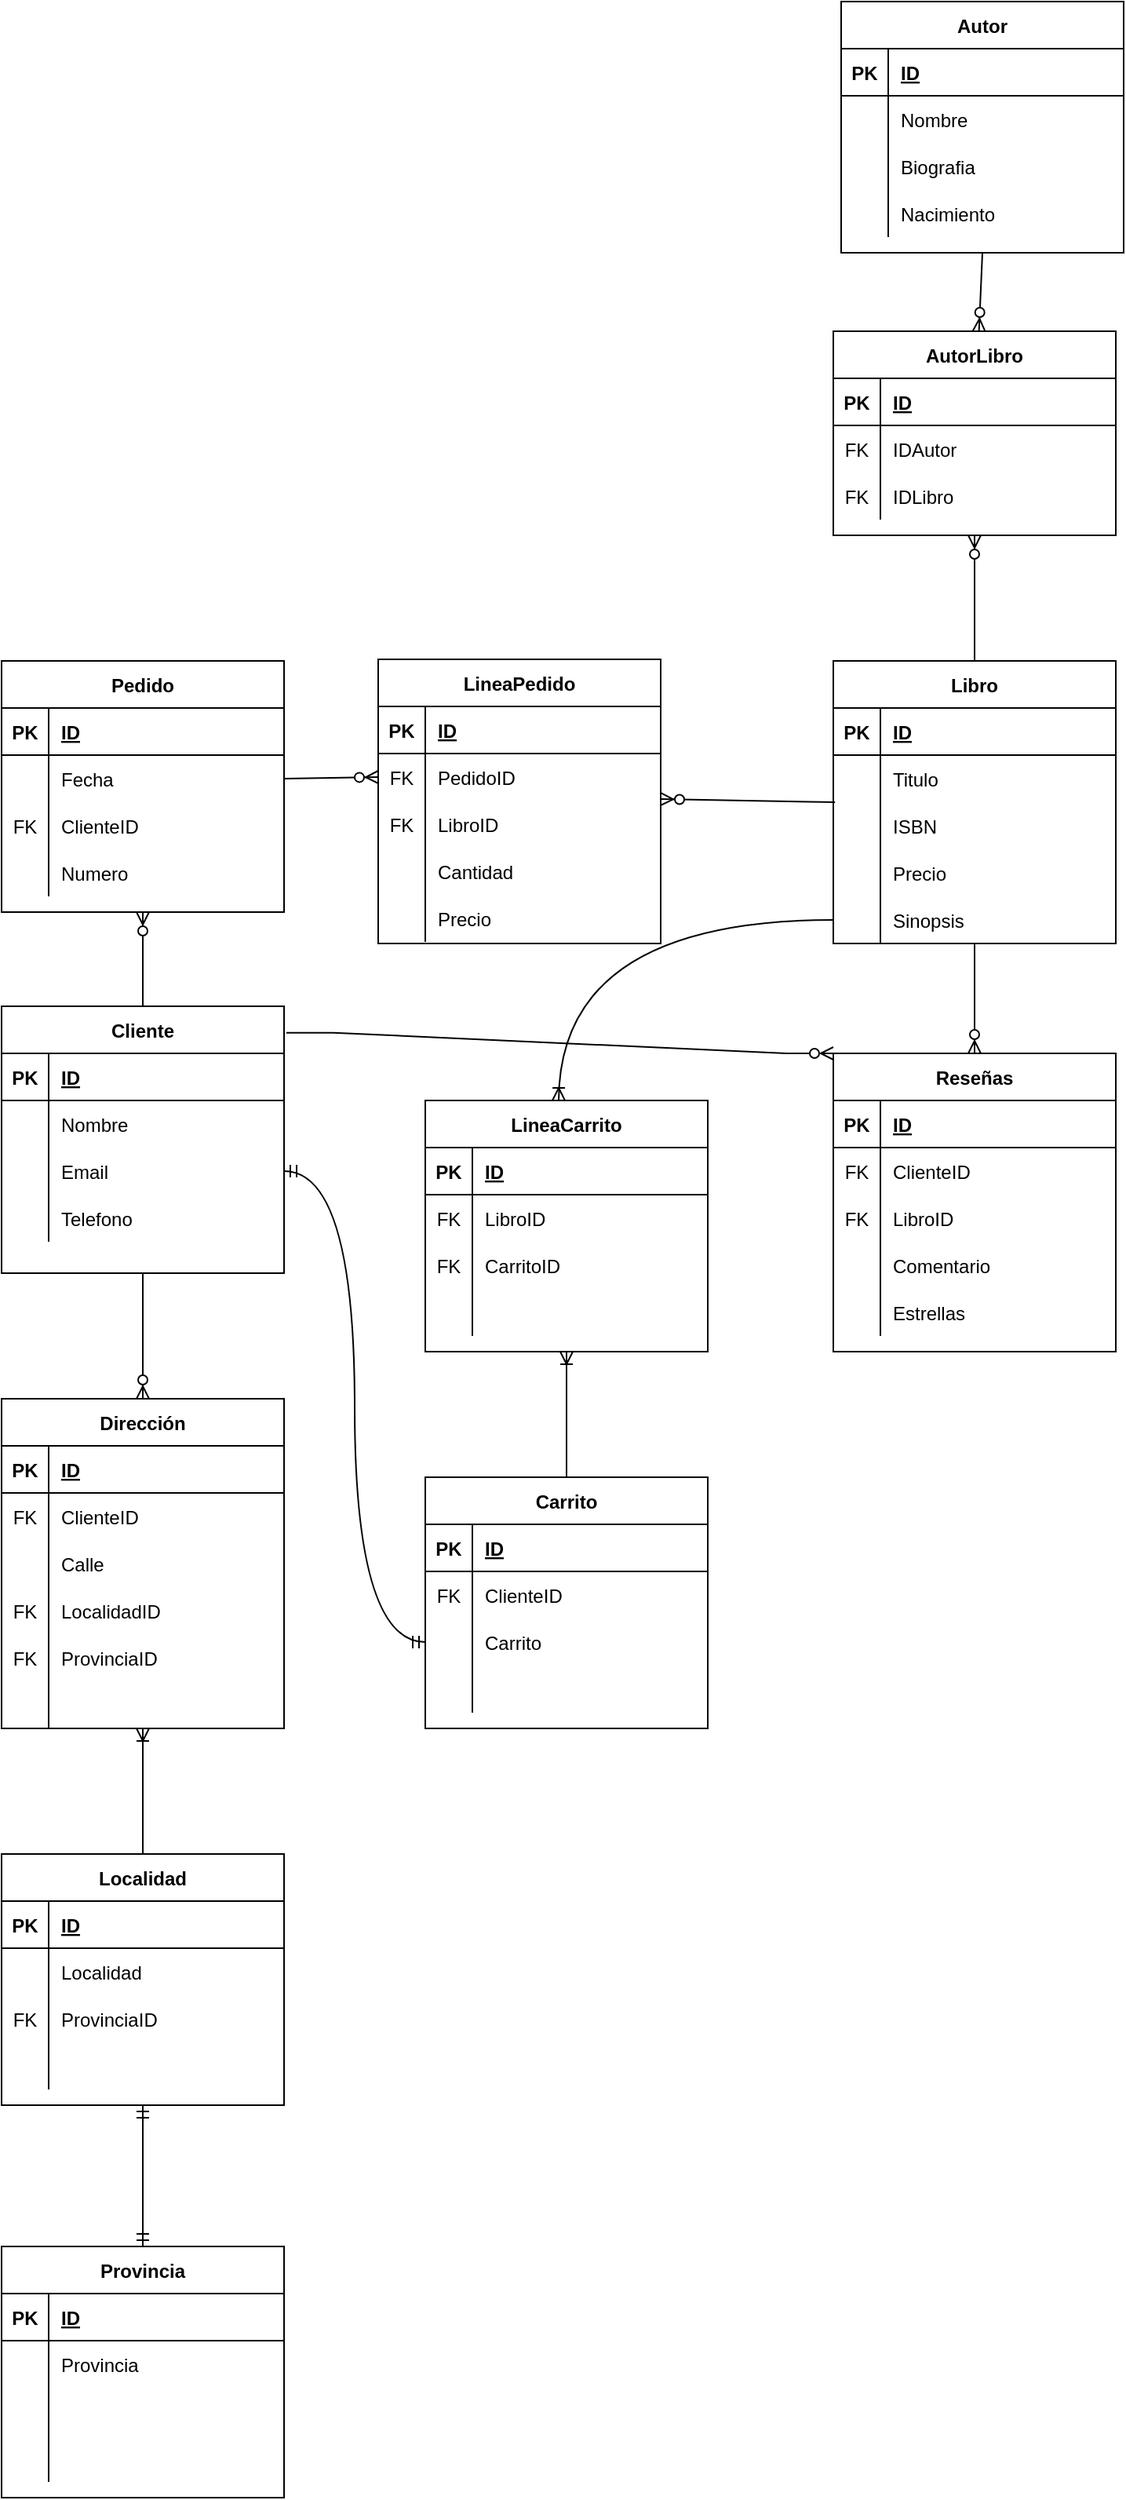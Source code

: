 <mxfile version="15.4.3" type="github">
  <diagram id="R2lEEEUBdFMjLlhIrx00" name="Page-1">
    <mxGraphModel dx="1700" dy="2034" grid="1" gridSize="10" guides="1" tooltips="1" connect="1" arrows="1" fold="1" page="1" pageScale="1" pageWidth="850" pageHeight="1100" math="0" shadow="0" extFonts="Permanent Marker^https://fonts.googleapis.com/css?family=Permanent+Marker">
      <root>
        <mxCell id="0" />
        <mxCell id="1" parent="0" />
        <mxCell id="D24_BcmU_snjL173r20Y-1" value="Cliente" style="shape=table;startSize=30;container=1;collapsible=1;childLayout=tableLayout;fixedRows=1;rowLines=0;fontStyle=1;align=center;resizeLast=1;" parent="1" vertex="1">
          <mxGeometry x="70" y="500" width="180" height="170" as="geometry" />
        </mxCell>
        <mxCell id="D24_BcmU_snjL173r20Y-2" value="" style="shape=partialRectangle;collapsible=0;dropTarget=0;pointerEvents=0;fillColor=none;top=0;left=0;bottom=1;right=0;points=[[0,0.5],[1,0.5]];portConstraint=eastwest;" parent="D24_BcmU_snjL173r20Y-1" vertex="1">
          <mxGeometry y="30" width="180" height="30" as="geometry" />
        </mxCell>
        <mxCell id="D24_BcmU_snjL173r20Y-3" value="PK" style="shape=partialRectangle;connectable=0;fillColor=none;top=0;left=0;bottom=0;right=0;fontStyle=1;overflow=hidden;" parent="D24_BcmU_snjL173r20Y-2" vertex="1">
          <mxGeometry width="30" height="30" as="geometry">
            <mxRectangle width="30" height="30" as="alternateBounds" />
          </mxGeometry>
        </mxCell>
        <mxCell id="D24_BcmU_snjL173r20Y-4" value="ID" style="shape=partialRectangle;connectable=0;fillColor=none;top=0;left=0;bottom=0;right=0;align=left;spacingLeft=6;fontStyle=5;overflow=hidden;" parent="D24_BcmU_snjL173r20Y-2" vertex="1">
          <mxGeometry x="30" width="150" height="30" as="geometry">
            <mxRectangle width="150" height="30" as="alternateBounds" />
          </mxGeometry>
        </mxCell>
        <mxCell id="D24_BcmU_snjL173r20Y-5" value="" style="shape=partialRectangle;collapsible=0;dropTarget=0;pointerEvents=0;fillColor=none;top=0;left=0;bottom=0;right=0;points=[[0,0.5],[1,0.5]];portConstraint=eastwest;" parent="D24_BcmU_snjL173r20Y-1" vertex="1">
          <mxGeometry y="60" width="180" height="30" as="geometry" />
        </mxCell>
        <mxCell id="D24_BcmU_snjL173r20Y-6" value="" style="shape=partialRectangle;connectable=0;fillColor=none;top=0;left=0;bottom=0;right=0;editable=1;overflow=hidden;" parent="D24_BcmU_snjL173r20Y-5" vertex="1">
          <mxGeometry width="30" height="30" as="geometry">
            <mxRectangle width="30" height="30" as="alternateBounds" />
          </mxGeometry>
        </mxCell>
        <mxCell id="D24_BcmU_snjL173r20Y-7" value="Nombre" style="shape=partialRectangle;connectable=0;fillColor=none;top=0;left=0;bottom=0;right=0;align=left;spacingLeft=6;overflow=hidden;" parent="D24_BcmU_snjL173r20Y-5" vertex="1">
          <mxGeometry x="30" width="150" height="30" as="geometry">
            <mxRectangle width="150" height="30" as="alternateBounds" />
          </mxGeometry>
        </mxCell>
        <mxCell id="D24_BcmU_snjL173r20Y-8" value="" style="shape=partialRectangle;collapsible=0;dropTarget=0;pointerEvents=0;fillColor=none;top=0;left=0;bottom=0;right=0;points=[[0,0.5],[1,0.5]];portConstraint=eastwest;" parent="D24_BcmU_snjL173r20Y-1" vertex="1">
          <mxGeometry y="90" width="180" height="30" as="geometry" />
        </mxCell>
        <mxCell id="D24_BcmU_snjL173r20Y-9" value="" style="shape=partialRectangle;connectable=0;fillColor=none;top=0;left=0;bottom=0;right=0;editable=1;overflow=hidden;" parent="D24_BcmU_snjL173r20Y-8" vertex="1">
          <mxGeometry width="30" height="30" as="geometry">
            <mxRectangle width="30" height="30" as="alternateBounds" />
          </mxGeometry>
        </mxCell>
        <mxCell id="D24_BcmU_snjL173r20Y-10" value="Email" style="shape=partialRectangle;connectable=0;fillColor=none;top=0;left=0;bottom=0;right=0;align=left;spacingLeft=6;overflow=hidden;" parent="D24_BcmU_snjL173r20Y-8" vertex="1">
          <mxGeometry x="30" width="150" height="30" as="geometry">
            <mxRectangle width="150" height="30" as="alternateBounds" />
          </mxGeometry>
        </mxCell>
        <mxCell id="D24_BcmU_snjL173r20Y-11" value="" style="shape=partialRectangle;collapsible=0;dropTarget=0;pointerEvents=0;fillColor=none;top=0;left=0;bottom=0;right=0;points=[[0,0.5],[1,0.5]];portConstraint=eastwest;" parent="D24_BcmU_snjL173r20Y-1" vertex="1">
          <mxGeometry y="120" width="180" height="30" as="geometry" />
        </mxCell>
        <mxCell id="D24_BcmU_snjL173r20Y-12" value="" style="shape=partialRectangle;connectable=0;fillColor=none;top=0;left=0;bottom=0;right=0;editable=1;overflow=hidden;" parent="D24_BcmU_snjL173r20Y-11" vertex="1">
          <mxGeometry width="30" height="30" as="geometry">
            <mxRectangle width="30" height="30" as="alternateBounds" />
          </mxGeometry>
        </mxCell>
        <mxCell id="D24_BcmU_snjL173r20Y-13" value="Telefono" style="shape=partialRectangle;connectable=0;fillColor=none;top=0;left=0;bottom=0;right=0;align=left;spacingLeft=6;overflow=hidden;" parent="D24_BcmU_snjL173r20Y-11" vertex="1">
          <mxGeometry x="30" width="150" height="30" as="geometry">
            <mxRectangle width="150" height="30" as="alternateBounds" />
          </mxGeometry>
        </mxCell>
        <mxCell id="D24_BcmU_snjL173r20Y-14" value="Pedido" style="shape=table;startSize=30;container=1;collapsible=1;childLayout=tableLayout;fixedRows=1;rowLines=0;fontStyle=1;align=center;resizeLast=1;" parent="1" vertex="1">
          <mxGeometry x="70" y="280" width="180" height="160" as="geometry" />
        </mxCell>
        <mxCell id="D24_BcmU_snjL173r20Y-15" value="" style="shape=partialRectangle;collapsible=0;dropTarget=0;pointerEvents=0;fillColor=none;top=0;left=0;bottom=1;right=0;points=[[0,0.5],[1,0.5]];portConstraint=eastwest;" parent="D24_BcmU_snjL173r20Y-14" vertex="1">
          <mxGeometry y="30" width="180" height="30" as="geometry" />
        </mxCell>
        <mxCell id="D24_BcmU_snjL173r20Y-16" value="PK" style="shape=partialRectangle;connectable=0;fillColor=none;top=0;left=0;bottom=0;right=0;fontStyle=1;overflow=hidden;" parent="D24_BcmU_snjL173r20Y-15" vertex="1">
          <mxGeometry width="30" height="30" as="geometry">
            <mxRectangle width="30" height="30" as="alternateBounds" />
          </mxGeometry>
        </mxCell>
        <mxCell id="D24_BcmU_snjL173r20Y-17" value="ID" style="shape=partialRectangle;connectable=0;fillColor=none;top=0;left=0;bottom=0;right=0;align=left;spacingLeft=6;fontStyle=5;overflow=hidden;" parent="D24_BcmU_snjL173r20Y-15" vertex="1">
          <mxGeometry x="30" width="150" height="30" as="geometry">
            <mxRectangle width="150" height="30" as="alternateBounds" />
          </mxGeometry>
        </mxCell>
        <mxCell id="D24_BcmU_snjL173r20Y-18" value="" style="shape=partialRectangle;collapsible=0;dropTarget=0;pointerEvents=0;fillColor=none;top=0;left=0;bottom=0;right=0;points=[[0,0.5],[1,0.5]];portConstraint=eastwest;" parent="D24_BcmU_snjL173r20Y-14" vertex="1">
          <mxGeometry y="60" width="180" height="30" as="geometry" />
        </mxCell>
        <mxCell id="D24_BcmU_snjL173r20Y-19" value="" style="shape=partialRectangle;connectable=0;fillColor=none;top=0;left=0;bottom=0;right=0;editable=1;overflow=hidden;" parent="D24_BcmU_snjL173r20Y-18" vertex="1">
          <mxGeometry width="30" height="30" as="geometry">
            <mxRectangle width="30" height="30" as="alternateBounds" />
          </mxGeometry>
        </mxCell>
        <mxCell id="D24_BcmU_snjL173r20Y-20" value="Fecha" style="shape=partialRectangle;connectable=0;fillColor=none;top=0;left=0;bottom=0;right=0;align=left;spacingLeft=6;overflow=hidden;" parent="D24_BcmU_snjL173r20Y-18" vertex="1">
          <mxGeometry x="30" width="150" height="30" as="geometry">
            <mxRectangle width="150" height="30" as="alternateBounds" />
          </mxGeometry>
        </mxCell>
        <mxCell id="D24_BcmU_snjL173r20Y-21" value="" style="shape=partialRectangle;collapsible=0;dropTarget=0;pointerEvents=0;fillColor=none;top=0;left=0;bottom=0;right=0;points=[[0,0.5],[1,0.5]];portConstraint=eastwest;" parent="D24_BcmU_snjL173r20Y-14" vertex="1">
          <mxGeometry y="90" width="180" height="30" as="geometry" />
        </mxCell>
        <mxCell id="D24_BcmU_snjL173r20Y-22" value="FK" style="shape=partialRectangle;connectable=0;fillColor=none;top=0;left=0;bottom=0;right=0;editable=1;overflow=hidden;" parent="D24_BcmU_snjL173r20Y-21" vertex="1">
          <mxGeometry width="30" height="30" as="geometry">
            <mxRectangle width="30" height="30" as="alternateBounds" />
          </mxGeometry>
        </mxCell>
        <mxCell id="D24_BcmU_snjL173r20Y-23" value="ClienteID" style="shape=partialRectangle;connectable=0;fillColor=none;top=0;left=0;bottom=0;right=0;align=left;spacingLeft=6;overflow=hidden;" parent="D24_BcmU_snjL173r20Y-21" vertex="1">
          <mxGeometry x="30" width="150" height="30" as="geometry">
            <mxRectangle width="150" height="30" as="alternateBounds" />
          </mxGeometry>
        </mxCell>
        <mxCell id="D24_BcmU_snjL173r20Y-24" value="" style="shape=partialRectangle;collapsible=0;dropTarget=0;pointerEvents=0;fillColor=none;top=0;left=0;bottom=0;right=0;points=[[0,0.5],[1,0.5]];portConstraint=eastwest;" parent="D24_BcmU_snjL173r20Y-14" vertex="1">
          <mxGeometry y="120" width="180" height="30" as="geometry" />
        </mxCell>
        <mxCell id="D24_BcmU_snjL173r20Y-25" value="" style="shape=partialRectangle;connectable=0;fillColor=none;top=0;left=0;bottom=0;right=0;editable=1;overflow=hidden;" parent="D24_BcmU_snjL173r20Y-24" vertex="1">
          <mxGeometry width="30" height="30" as="geometry">
            <mxRectangle width="30" height="30" as="alternateBounds" />
          </mxGeometry>
        </mxCell>
        <mxCell id="D24_BcmU_snjL173r20Y-26" value="Numero" style="shape=partialRectangle;connectable=0;fillColor=none;top=0;left=0;bottom=0;right=0;align=left;spacingLeft=6;overflow=hidden;" parent="D24_BcmU_snjL173r20Y-24" vertex="1">
          <mxGeometry x="30" width="150" height="30" as="geometry">
            <mxRectangle width="150" height="30" as="alternateBounds" />
          </mxGeometry>
        </mxCell>
        <mxCell id="D24_BcmU_snjL173r20Y-27" value="LineaPedido" style="shape=table;startSize=30;container=1;collapsible=1;childLayout=tableLayout;fixedRows=1;rowLines=0;fontStyle=1;align=center;resizeLast=1;" parent="1" vertex="1">
          <mxGeometry x="310" y="279" width="180" height="181" as="geometry" />
        </mxCell>
        <mxCell id="D24_BcmU_snjL173r20Y-28" value="" style="shape=partialRectangle;collapsible=0;dropTarget=0;pointerEvents=0;fillColor=none;top=0;left=0;bottom=1;right=0;points=[[0,0.5],[1,0.5]];portConstraint=eastwest;" parent="D24_BcmU_snjL173r20Y-27" vertex="1">
          <mxGeometry y="30" width="180" height="30" as="geometry" />
        </mxCell>
        <mxCell id="D24_BcmU_snjL173r20Y-29" value="PK" style="shape=partialRectangle;connectable=0;fillColor=none;top=0;left=0;bottom=0;right=0;fontStyle=1;overflow=hidden;" parent="D24_BcmU_snjL173r20Y-28" vertex="1">
          <mxGeometry width="30" height="30" as="geometry" />
        </mxCell>
        <mxCell id="D24_BcmU_snjL173r20Y-30" value="ID" style="shape=partialRectangle;connectable=0;fillColor=none;top=0;left=0;bottom=0;right=0;align=left;spacingLeft=6;fontStyle=5;overflow=hidden;" parent="D24_BcmU_snjL173r20Y-28" vertex="1">
          <mxGeometry x="30" width="150" height="30" as="geometry" />
        </mxCell>
        <mxCell id="D24_BcmU_snjL173r20Y-31" value="" style="shape=partialRectangle;collapsible=0;dropTarget=0;pointerEvents=0;fillColor=none;top=0;left=0;bottom=0;right=0;points=[[0,0.5],[1,0.5]];portConstraint=eastwest;" parent="D24_BcmU_snjL173r20Y-27" vertex="1">
          <mxGeometry y="60" width="180" height="30" as="geometry" />
        </mxCell>
        <mxCell id="D24_BcmU_snjL173r20Y-32" value="FK" style="shape=partialRectangle;connectable=0;fillColor=none;top=0;left=0;bottom=0;right=0;editable=1;overflow=hidden;" parent="D24_BcmU_snjL173r20Y-31" vertex="1">
          <mxGeometry width="30" height="30" as="geometry" />
        </mxCell>
        <mxCell id="D24_BcmU_snjL173r20Y-33" value="PedidoID" style="shape=partialRectangle;connectable=0;fillColor=none;top=0;left=0;bottom=0;right=0;align=left;spacingLeft=6;overflow=hidden;" parent="D24_BcmU_snjL173r20Y-31" vertex="1">
          <mxGeometry x="30" width="150" height="30" as="geometry" />
        </mxCell>
        <mxCell id="D24_BcmU_snjL173r20Y-34" value="" style="shape=partialRectangle;collapsible=0;dropTarget=0;pointerEvents=0;fillColor=none;top=0;left=0;bottom=0;right=0;points=[[0,0.5],[1,0.5]];portConstraint=eastwest;" parent="D24_BcmU_snjL173r20Y-27" vertex="1">
          <mxGeometry y="90" width="180" height="30" as="geometry" />
        </mxCell>
        <mxCell id="D24_BcmU_snjL173r20Y-35" value="FK" style="shape=partialRectangle;connectable=0;fillColor=none;top=0;left=0;bottom=0;right=0;editable=1;overflow=hidden;" parent="D24_BcmU_snjL173r20Y-34" vertex="1">
          <mxGeometry width="30" height="30" as="geometry" />
        </mxCell>
        <mxCell id="D24_BcmU_snjL173r20Y-36" value="LibroID" style="shape=partialRectangle;connectable=0;fillColor=none;top=0;left=0;bottom=0;right=0;align=left;spacingLeft=6;overflow=hidden;" parent="D24_BcmU_snjL173r20Y-34" vertex="1">
          <mxGeometry x="30" width="150" height="30" as="geometry" />
        </mxCell>
        <mxCell id="D24_BcmU_snjL173r20Y-37" value="" style="shape=partialRectangle;collapsible=0;dropTarget=0;pointerEvents=0;fillColor=none;top=0;left=0;bottom=0;right=0;points=[[0,0.5],[1,0.5]];portConstraint=eastwest;" parent="D24_BcmU_snjL173r20Y-27" vertex="1">
          <mxGeometry y="120" width="180" height="30" as="geometry" />
        </mxCell>
        <mxCell id="D24_BcmU_snjL173r20Y-38" value="" style="shape=partialRectangle;connectable=0;fillColor=none;top=0;left=0;bottom=0;right=0;editable=1;overflow=hidden;" parent="D24_BcmU_snjL173r20Y-37" vertex="1">
          <mxGeometry width="30" height="30" as="geometry" />
        </mxCell>
        <mxCell id="D24_BcmU_snjL173r20Y-39" value="Cantidad" style="shape=partialRectangle;connectable=0;fillColor=none;top=0;left=0;bottom=0;right=0;align=left;spacingLeft=6;overflow=hidden;" parent="D24_BcmU_snjL173r20Y-37" vertex="1">
          <mxGeometry x="30" width="150" height="30" as="geometry" />
        </mxCell>
        <mxCell id="D24_BcmU_snjL173r20Y-85" value="" style="shape=partialRectangle;collapsible=0;dropTarget=0;pointerEvents=0;fillColor=none;top=0;left=0;bottom=0;right=0;points=[[0,0.5],[1,0.5]];portConstraint=eastwest;" parent="D24_BcmU_snjL173r20Y-27" vertex="1">
          <mxGeometry y="150" width="180" height="30" as="geometry" />
        </mxCell>
        <mxCell id="D24_BcmU_snjL173r20Y-86" value="" style="shape=partialRectangle;connectable=0;fillColor=none;top=0;left=0;bottom=0;right=0;editable=1;overflow=hidden;" parent="D24_BcmU_snjL173r20Y-85" vertex="1">
          <mxGeometry width="30" height="30" as="geometry" />
        </mxCell>
        <mxCell id="D24_BcmU_snjL173r20Y-87" value="Precio" style="shape=partialRectangle;connectable=0;fillColor=none;top=0;left=0;bottom=0;right=0;align=left;spacingLeft=6;overflow=hidden;" parent="D24_BcmU_snjL173r20Y-85" vertex="1">
          <mxGeometry x="30" width="150" height="30" as="geometry" />
        </mxCell>
        <mxCell id="D24_BcmU_snjL173r20Y-40" value="Libro" style="shape=table;startSize=30;container=1;collapsible=1;childLayout=tableLayout;fixedRows=1;rowLines=0;fontStyle=1;align=center;resizeLast=1;" parent="1" vertex="1">
          <mxGeometry x="600" y="280" width="180" height="180" as="geometry" />
        </mxCell>
        <mxCell id="D24_BcmU_snjL173r20Y-41" value="" style="shape=partialRectangle;collapsible=0;dropTarget=0;pointerEvents=0;fillColor=none;top=0;left=0;bottom=1;right=0;points=[[0,0.5],[1,0.5]];portConstraint=eastwest;" parent="D24_BcmU_snjL173r20Y-40" vertex="1">
          <mxGeometry y="30" width="180" height="30" as="geometry" />
        </mxCell>
        <mxCell id="D24_BcmU_snjL173r20Y-42" value="PK" style="shape=partialRectangle;connectable=0;fillColor=none;top=0;left=0;bottom=0;right=0;fontStyle=1;overflow=hidden;" parent="D24_BcmU_snjL173r20Y-41" vertex="1">
          <mxGeometry width="30" height="30" as="geometry">
            <mxRectangle width="30" height="30" as="alternateBounds" />
          </mxGeometry>
        </mxCell>
        <mxCell id="D24_BcmU_snjL173r20Y-43" value="ID" style="shape=partialRectangle;connectable=0;fillColor=none;top=0;left=0;bottom=0;right=0;align=left;spacingLeft=6;fontStyle=5;overflow=hidden;" parent="D24_BcmU_snjL173r20Y-41" vertex="1">
          <mxGeometry x="30" width="150" height="30" as="geometry">
            <mxRectangle width="150" height="30" as="alternateBounds" />
          </mxGeometry>
        </mxCell>
        <mxCell id="D24_BcmU_snjL173r20Y-44" value="" style="shape=partialRectangle;collapsible=0;dropTarget=0;pointerEvents=0;fillColor=none;top=0;left=0;bottom=0;right=0;points=[[0,0.5],[1,0.5]];portConstraint=eastwest;" parent="D24_BcmU_snjL173r20Y-40" vertex="1">
          <mxGeometry y="60" width="180" height="30" as="geometry" />
        </mxCell>
        <mxCell id="D24_BcmU_snjL173r20Y-45" value="" style="shape=partialRectangle;connectable=0;fillColor=none;top=0;left=0;bottom=0;right=0;editable=1;overflow=hidden;" parent="D24_BcmU_snjL173r20Y-44" vertex="1">
          <mxGeometry width="30" height="30" as="geometry">
            <mxRectangle width="30" height="30" as="alternateBounds" />
          </mxGeometry>
        </mxCell>
        <mxCell id="D24_BcmU_snjL173r20Y-46" value="Titulo" style="shape=partialRectangle;connectable=0;fillColor=none;top=0;left=0;bottom=0;right=0;align=left;spacingLeft=6;overflow=hidden;" parent="D24_BcmU_snjL173r20Y-44" vertex="1">
          <mxGeometry x="30" width="150" height="30" as="geometry">
            <mxRectangle width="150" height="30" as="alternateBounds" />
          </mxGeometry>
        </mxCell>
        <mxCell id="D24_BcmU_snjL173r20Y-47" value="" style="shape=partialRectangle;collapsible=0;dropTarget=0;pointerEvents=0;fillColor=none;top=0;left=0;bottom=0;right=0;points=[[0,0.5],[1,0.5]];portConstraint=eastwest;" parent="D24_BcmU_snjL173r20Y-40" vertex="1">
          <mxGeometry y="90" width="180" height="30" as="geometry" />
        </mxCell>
        <mxCell id="D24_BcmU_snjL173r20Y-48" value="" style="shape=partialRectangle;connectable=0;fillColor=none;top=0;left=0;bottom=0;right=0;editable=1;overflow=hidden;" parent="D24_BcmU_snjL173r20Y-47" vertex="1">
          <mxGeometry width="30" height="30" as="geometry">
            <mxRectangle width="30" height="30" as="alternateBounds" />
          </mxGeometry>
        </mxCell>
        <mxCell id="D24_BcmU_snjL173r20Y-49" value="ISBN" style="shape=partialRectangle;connectable=0;fillColor=none;top=0;left=0;bottom=0;right=0;align=left;spacingLeft=6;overflow=hidden;" parent="D24_BcmU_snjL173r20Y-47" vertex="1">
          <mxGeometry x="30" width="150" height="30" as="geometry">
            <mxRectangle width="150" height="30" as="alternateBounds" />
          </mxGeometry>
        </mxCell>
        <mxCell id="D24_BcmU_snjL173r20Y-50" value="" style="shape=partialRectangle;collapsible=0;dropTarget=0;pointerEvents=0;fillColor=none;top=0;left=0;bottom=0;right=0;points=[[0,0.5],[1,0.5]];portConstraint=eastwest;" parent="D24_BcmU_snjL173r20Y-40" vertex="1">
          <mxGeometry y="120" width="180" height="30" as="geometry" />
        </mxCell>
        <mxCell id="D24_BcmU_snjL173r20Y-51" value="" style="shape=partialRectangle;connectable=0;fillColor=none;top=0;left=0;bottom=0;right=0;editable=1;overflow=hidden;" parent="D24_BcmU_snjL173r20Y-50" vertex="1">
          <mxGeometry width="30" height="30" as="geometry">
            <mxRectangle width="30" height="30" as="alternateBounds" />
          </mxGeometry>
        </mxCell>
        <mxCell id="D24_BcmU_snjL173r20Y-52" value="Precio" style="shape=partialRectangle;connectable=0;fillColor=none;top=0;left=0;bottom=0;right=0;align=left;spacingLeft=6;overflow=hidden;" parent="D24_BcmU_snjL173r20Y-50" vertex="1">
          <mxGeometry x="30" width="150" height="30" as="geometry">
            <mxRectangle width="150" height="30" as="alternateBounds" />
          </mxGeometry>
        </mxCell>
        <mxCell id="D24_BcmU_snjL173r20Y-91" value="" style="shape=partialRectangle;collapsible=0;dropTarget=0;pointerEvents=0;fillColor=none;top=0;left=0;bottom=0;right=0;points=[[0,0.5],[1,0.5]];portConstraint=eastwest;" parent="D24_BcmU_snjL173r20Y-40" vertex="1">
          <mxGeometry y="150" width="180" height="30" as="geometry" />
        </mxCell>
        <mxCell id="D24_BcmU_snjL173r20Y-92" value="" style="shape=partialRectangle;connectable=0;fillColor=none;top=0;left=0;bottom=0;right=0;editable=1;overflow=hidden;" parent="D24_BcmU_snjL173r20Y-91" vertex="1">
          <mxGeometry width="30" height="30" as="geometry">
            <mxRectangle width="30" height="30" as="alternateBounds" />
          </mxGeometry>
        </mxCell>
        <mxCell id="D24_BcmU_snjL173r20Y-93" value="Sinopsis" style="shape=partialRectangle;connectable=0;fillColor=none;top=0;left=0;bottom=0;right=0;align=left;spacingLeft=6;overflow=hidden;" parent="D24_BcmU_snjL173r20Y-91" vertex="1">
          <mxGeometry x="30" width="150" height="30" as="geometry">
            <mxRectangle width="150" height="30" as="alternateBounds" />
          </mxGeometry>
        </mxCell>
        <mxCell id="D24_BcmU_snjL173r20Y-53" value="Autor" style="shape=table;startSize=30;container=1;collapsible=1;childLayout=tableLayout;fixedRows=1;rowLines=0;fontStyle=1;align=center;resizeLast=1;" parent="1" vertex="1">
          <mxGeometry x="605" y="-140" width="180" height="160" as="geometry" />
        </mxCell>
        <mxCell id="D24_BcmU_snjL173r20Y-54" value="" style="shape=partialRectangle;collapsible=0;dropTarget=0;pointerEvents=0;fillColor=none;top=0;left=0;bottom=1;right=0;points=[[0,0.5],[1,0.5]];portConstraint=eastwest;" parent="D24_BcmU_snjL173r20Y-53" vertex="1">
          <mxGeometry y="30" width="180" height="30" as="geometry" />
        </mxCell>
        <mxCell id="D24_BcmU_snjL173r20Y-55" value="PK" style="shape=partialRectangle;connectable=0;fillColor=none;top=0;left=0;bottom=0;right=0;fontStyle=1;overflow=hidden;" parent="D24_BcmU_snjL173r20Y-54" vertex="1">
          <mxGeometry width="30" height="30" as="geometry" />
        </mxCell>
        <mxCell id="D24_BcmU_snjL173r20Y-56" value="ID" style="shape=partialRectangle;connectable=0;fillColor=none;top=0;left=0;bottom=0;right=0;align=left;spacingLeft=6;fontStyle=5;overflow=hidden;" parent="D24_BcmU_snjL173r20Y-54" vertex="1">
          <mxGeometry x="30" width="150" height="30" as="geometry" />
        </mxCell>
        <mxCell id="D24_BcmU_snjL173r20Y-57" value="" style="shape=partialRectangle;collapsible=0;dropTarget=0;pointerEvents=0;fillColor=none;top=0;left=0;bottom=0;right=0;points=[[0,0.5],[1,0.5]];portConstraint=eastwest;" parent="D24_BcmU_snjL173r20Y-53" vertex="1">
          <mxGeometry y="60" width="180" height="30" as="geometry" />
        </mxCell>
        <mxCell id="D24_BcmU_snjL173r20Y-58" value="" style="shape=partialRectangle;connectable=0;fillColor=none;top=0;left=0;bottom=0;right=0;editable=1;overflow=hidden;" parent="D24_BcmU_snjL173r20Y-57" vertex="1">
          <mxGeometry width="30" height="30" as="geometry" />
        </mxCell>
        <mxCell id="D24_BcmU_snjL173r20Y-59" value="Nombre" style="shape=partialRectangle;connectable=0;fillColor=none;top=0;left=0;bottom=0;right=0;align=left;spacingLeft=6;overflow=hidden;" parent="D24_BcmU_snjL173r20Y-57" vertex="1">
          <mxGeometry x="30" width="150" height="30" as="geometry" />
        </mxCell>
        <mxCell id="D24_BcmU_snjL173r20Y-60" value="" style="shape=partialRectangle;collapsible=0;dropTarget=0;pointerEvents=0;fillColor=none;top=0;left=0;bottom=0;right=0;points=[[0,0.5],[1,0.5]];portConstraint=eastwest;" parent="D24_BcmU_snjL173r20Y-53" vertex="1">
          <mxGeometry y="90" width="180" height="30" as="geometry" />
        </mxCell>
        <mxCell id="D24_BcmU_snjL173r20Y-61" value="" style="shape=partialRectangle;connectable=0;fillColor=none;top=0;left=0;bottom=0;right=0;editable=1;overflow=hidden;" parent="D24_BcmU_snjL173r20Y-60" vertex="1">
          <mxGeometry width="30" height="30" as="geometry" />
        </mxCell>
        <mxCell id="D24_BcmU_snjL173r20Y-62" value="Biografia" style="shape=partialRectangle;connectable=0;fillColor=none;top=0;left=0;bottom=0;right=0;align=left;spacingLeft=6;overflow=hidden;" parent="D24_BcmU_snjL173r20Y-60" vertex="1">
          <mxGeometry x="30" width="150" height="30" as="geometry" />
        </mxCell>
        <mxCell id="D24_BcmU_snjL173r20Y-63" value="" style="shape=partialRectangle;collapsible=0;dropTarget=0;pointerEvents=0;fillColor=none;top=0;left=0;bottom=0;right=0;points=[[0,0.5],[1,0.5]];portConstraint=eastwest;" parent="D24_BcmU_snjL173r20Y-53" vertex="1">
          <mxGeometry y="120" width="180" height="30" as="geometry" />
        </mxCell>
        <mxCell id="D24_BcmU_snjL173r20Y-64" value="" style="shape=partialRectangle;connectable=0;fillColor=none;top=0;left=0;bottom=0;right=0;editable=1;overflow=hidden;" parent="D24_BcmU_snjL173r20Y-63" vertex="1">
          <mxGeometry width="30" height="30" as="geometry" />
        </mxCell>
        <mxCell id="D24_BcmU_snjL173r20Y-65" value="Nacimiento" style="shape=partialRectangle;connectable=0;fillColor=none;top=0;left=0;bottom=0;right=0;align=left;spacingLeft=6;overflow=hidden;" parent="D24_BcmU_snjL173r20Y-63" vertex="1">
          <mxGeometry x="30" width="150" height="30" as="geometry" />
        </mxCell>
        <mxCell id="D24_BcmU_snjL173r20Y-66" value="AutorLibro" style="shape=table;startSize=30;container=1;collapsible=1;childLayout=tableLayout;fixedRows=1;rowLines=0;fontStyle=1;align=center;resizeLast=1;" parent="1" vertex="1">
          <mxGeometry x="600" y="70" width="180" height="130" as="geometry" />
        </mxCell>
        <mxCell id="D24_BcmU_snjL173r20Y-67" value="" style="shape=partialRectangle;collapsible=0;dropTarget=0;pointerEvents=0;fillColor=none;top=0;left=0;bottom=1;right=0;points=[[0,0.5],[1,0.5]];portConstraint=eastwest;" parent="D24_BcmU_snjL173r20Y-66" vertex="1">
          <mxGeometry y="30" width="180" height="30" as="geometry" />
        </mxCell>
        <mxCell id="D24_BcmU_snjL173r20Y-68" value="PK" style="shape=partialRectangle;connectable=0;fillColor=none;top=0;left=0;bottom=0;right=0;fontStyle=1;overflow=hidden;" parent="D24_BcmU_snjL173r20Y-67" vertex="1">
          <mxGeometry width="30" height="30" as="geometry">
            <mxRectangle width="30" height="30" as="alternateBounds" />
          </mxGeometry>
        </mxCell>
        <mxCell id="D24_BcmU_snjL173r20Y-69" value="ID" style="shape=partialRectangle;connectable=0;fillColor=none;top=0;left=0;bottom=0;right=0;align=left;spacingLeft=6;fontStyle=5;overflow=hidden;" parent="D24_BcmU_snjL173r20Y-67" vertex="1">
          <mxGeometry x="30" width="150" height="30" as="geometry">
            <mxRectangle width="150" height="30" as="alternateBounds" />
          </mxGeometry>
        </mxCell>
        <mxCell id="D24_BcmU_snjL173r20Y-70" value="" style="shape=partialRectangle;collapsible=0;dropTarget=0;pointerEvents=0;fillColor=none;top=0;left=0;bottom=0;right=0;points=[[0,0.5],[1,0.5]];portConstraint=eastwest;" parent="D24_BcmU_snjL173r20Y-66" vertex="1">
          <mxGeometry y="60" width="180" height="30" as="geometry" />
        </mxCell>
        <mxCell id="D24_BcmU_snjL173r20Y-71" value="FK" style="shape=partialRectangle;connectable=0;fillColor=none;top=0;left=0;bottom=0;right=0;editable=1;overflow=hidden;" parent="D24_BcmU_snjL173r20Y-70" vertex="1">
          <mxGeometry width="30" height="30" as="geometry">
            <mxRectangle width="30" height="30" as="alternateBounds" />
          </mxGeometry>
        </mxCell>
        <mxCell id="D24_BcmU_snjL173r20Y-72" value="IDAutor" style="shape=partialRectangle;connectable=0;fillColor=none;top=0;left=0;bottom=0;right=0;align=left;spacingLeft=6;overflow=hidden;" parent="D24_BcmU_snjL173r20Y-70" vertex="1">
          <mxGeometry x="30" width="150" height="30" as="geometry">
            <mxRectangle width="150" height="30" as="alternateBounds" />
          </mxGeometry>
        </mxCell>
        <mxCell id="D24_BcmU_snjL173r20Y-73" value="" style="shape=partialRectangle;collapsible=0;dropTarget=0;pointerEvents=0;fillColor=none;top=0;left=0;bottom=0;right=0;points=[[0,0.5],[1,0.5]];portConstraint=eastwest;" parent="D24_BcmU_snjL173r20Y-66" vertex="1">
          <mxGeometry y="90" width="180" height="30" as="geometry" />
        </mxCell>
        <mxCell id="D24_BcmU_snjL173r20Y-74" value="FK" style="shape=partialRectangle;connectable=0;fillColor=none;top=0;left=0;bottom=0;right=0;editable=1;overflow=hidden;" parent="D24_BcmU_snjL173r20Y-73" vertex="1">
          <mxGeometry width="30" height="30" as="geometry">
            <mxRectangle width="30" height="30" as="alternateBounds" />
          </mxGeometry>
        </mxCell>
        <mxCell id="D24_BcmU_snjL173r20Y-75" value="IDLibro" style="shape=partialRectangle;connectable=0;fillColor=none;top=0;left=0;bottom=0;right=0;align=left;spacingLeft=6;overflow=hidden;" parent="D24_BcmU_snjL173r20Y-73" vertex="1">
          <mxGeometry x="30" width="150" height="30" as="geometry">
            <mxRectangle width="150" height="30" as="alternateBounds" />
          </mxGeometry>
        </mxCell>
        <mxCell id="D24_BcmU_snjL173r20Y-79" value="" style="fontSize=12;html=1;endArrow=ERzeroToMany;endFill=1;exitX=0.5;exitY=0;exitDx=0;exitDy=0;entryX=0.5;entryY=1;entryDx=0;entryDy=0;" parent="1" source="D24_BcmU_snjL173r20Y-1" edge="1" target="D24_BcmU_snjL173r20Y-14">
          <mxGeometry width="100" height="100" relative="1" as="geometry">
            <mxPoint x="370" y="400" as="sourcePoint" />
            <mxPoint x="150" y="450" as="targetPoint" />
          </mxGeometry>
        </mxCell>
        <mxCell id="D24_BcmU_snjL173r20Y-80" value="" style="fontSize=12;html=1;endArrow=ERzeroToMany;endFill=1;exitX=1;exitY=0.5;exitDx=0;exitDy=0;entryX=0;entryY=0.5;entryDx=0;entryDy=0;" parent="1" source="D24_BcmU_snjL173r20Y-18" target="D24_BcmU_snjL173r20Y-31" edge="1">
          <mxGeometry width="100" height="100" relative="1" as="geometry">
            <mxPoint x="177.92" y="539.04" as="sourcePoint" />
            <mxPoint x="180" y="450" as="targetPoint" />
          </mxGeometry>
        </mxCell>
        <mxCell id="D24_BcmU_snjL173r20Y-81" value="" style="fontSize=12;html=1;endArrow=ERzeroToMany;endFill=1;exitX=0.006;exitY=0;exitDx=0;exitDy=0;exitPerimeter=0;entryX=1;entryY=-0.033;entryDx=0;entryDy=0;entryPerimeter=0;" parent="1" source="D24_BcmU_snjL173r20Y-47" target="D24_BcmU_snjL173r20Y-34" edge="1">
          <mxGeometry width="100" height="100" relative="1" as="geometry">
            <mxPoint x="250" y="365" as="sourcePoint" />
            <mxPoint x="540" y="340" as="targetPoint" />
          </mxGeometry>
        </mxCell>
        <mxCell id="D24_BcmU_snjL173r20Y-82" value="" style="fontSize=12;html=1;endArrow=ERzeroToMany;endFill=1;exitX=0.5;exitY=0;exitDx=0;exitDy=0;entryX=0.5;entryY=1;entryDx=0;entryDy=0;" parent="1" source="D24_BcmU_snjL173r20Y-40" target="D24_BcmU_snjL173r20Y-66" edge="1">
          <mxGeometry width="100" height="100" relative="1" as="geometry">
            <mxPoint x="611.08" y="380" as="sourcePoint" />
            <mxPoint x="500" y="378.01" as="targetPoint" />
          </mxGeometry>
        </mxCell>
        <mxCell id="D24_BcmU_snjL173r20Y-83" value="" style="fontSize=12;html=1;endArrow=ERzeroToMany;endFill=1;exitX=0.5;exitY=1;exitDx=0;exitDy=0;" parent="1" source="D24_BcmU_snjL173r20Y-53" target="D24_BcmU_snjL173r20Y-66" edge="1">
          <mxGeometry width="100" height="100" relative="1" as="geometry">
            <mxPoint x="700" y="290" as="sourcePoint" />
            <mxPoint x="700" y="240" as="targetPoint" />
          </mxGeometry>
        </mxCell>
        <mxCell id="N1OmtjhmehgEjRkZOcJP-1" value="Reseñas" style="shape=table;startSize=30;container=1;collapsible=1;childLayout=tableLayout;fixedRows=1;rowLines=0;fontStyle=1;align=center;resizeLast=1;" vertex="1" parent="1">
          <mxGeometry x="600" y="530" width="180" height="190" as="geometry" />
        </mxCell>
        <mxCell id="N1OmtjhmehgEjRkZOcJP-2" value="" style="shape=partialRectangle;collapsible=0;dropTarget=0;pointerEvents=0;fillColor=none;top=0;left=0;bottom=1;right=0;points=[[0,0.5],[1,0.5]];portConstraint=eastwest;" vertex="1" parent="N1OmtjhmehgEjRkZOcJP-1">
          <mxGeometry y="30" width="180" height="30" as="geometry" />
        </mxCell>
        <mxCell id="N1OmtjhmehgEjRkZOcJP-3" value="PK" style="shape=partialRectangle;connectable=0;fillColor=none;top=0;left=0;bottom=0;right=0;fontStyle=1;overflow=hidden;" vertex="1" parent="N1OmtjhmehgEjRkZOcJP-2">
          <mxGeometry width="30" height="30" as="geometry">
            <mxRectangle width="30" height="30" as="alternateBounds" />
          </mxGeometry>
        </mxCell>
        <mxCell id="N1OmtjhmehgEjRkZOcJP-4" value="ID" style="shape=partialRectangle;connectable=0;fillColor=none;top=0;left=0;bottom=0;right=0;align=left;spacingLeft=6;fontStyle=5;overflow=hidden;" vertex="1" parent="N1OmtjhmehgEjRkZOcJP-2">
          <mxGeometry x="30" width="150" height="30" as="geometry">
            <mxRectangle width="150" height="30" as="alternateBounds" />
          </mxGeometry>
        </mxCell>
        <mxCell id="N1OmtjhmehgEjRkZOcJP-5" value="" style="shape=partialRectangle;collapsible=0;dropTarget=0;pointerEvents=0;fillColor=none;top=0;left=0;bottom=0;right=0;points=[[0,0.5],[1,0.5]];portConstraint=eastwest;" vertex="1" parent="N1OmtjhmehgEjRkZOcJP-1">
          <mxGeometry y="60" width="180" height="30" as="geometry" />
        </mxCell>
        <mxCell id="N1OmtjhmehgEjRkZOcJP-6" value="FK" style="shape=partialRectangle;connectable=0;fillColor=none;top=0;left=0;bottom=0;right=0;editable=1;overflow=hidden;" vertex="1" parent="N1OmtjhmehgEjRkZOcJP-5">
          <mxGeometry width="30" height="30" as="geometry">
            <mxRectangle width="30" height="30" as="alternateBounds" />
          </mxGeometry>
        </mxCell>
        <mxCell id="N1OmtjhmehgEjRkZOcJP-7" value="ClienteID" style="shape=partialRectangle;connectable=0;fillColor=none;top=0;left=0;bottom=0;right=0;align=left;spacingLeft=6;overflow=hidden;" vertex="1" parent="N1OmtjhmehgEjRkZOcJP-5">
          <mxGeometry x="30" width="150" height="30" as="geometry">
            <mxRectangle width="150" height="30" as="alternateBounds" />
          </mxGeometry>
        </mxCell>
        <mxCell id="N1OmtjhmehgEjRkZOcJP-8" value="" style="shape=partialRectangle;collapsible=0;dropTarget=0;pointerEvents=0;fillColor=none;top=0;left=0;bottom=0;right=0;points=[[0,0.5],[1,0.5]];portConstraint=eastwest;" vertex="1" parent="N1OmtjhmehgEjRkZOcJP-1">
          <mxGeometry y="90" width="180" height="30" as="geometry" />
        </mxCell>
        <mxCell id="N1OmtjhmehgEjRkZOcJP-9" value="FK" style="shape=partialRectangle;connectable=0;fillColor=none;top=0;left=0;bottom=0;right=0;editable=1;overflow=hidden;" vertex="1" parent="N1OmtjhmehgEjRkZOcJP-8">
          <mxGeometry width="30" height="30" as="geometry">
            <mxRectangle width="30" height="30" as="alternateBounds" />
          </mxGeometry>
        </mxCell>
        <mxCell id="N1OmtjhmehgEjRkZOcJP-10" value="LibroID" style="shape=partialRectangle;connectable=0;fillColor=none;top=0;left=0;bottom=0;right=0;align=left;spacingLeft=6;overflow=hidden;" vertex="1" parent="N1OmtjhmehgEjRkZOcJP-8">
          <mxGeometry x="30" width="150" height="30" as="geometry">
            <mxRectangle width="150" height="30" as="alternateBounds" />
          </mxGeometry>
        </mxCell>
        <mxCell id="N1OmtjhmehgEjRkZOcJP-11" value="" style="shape=partialRectangle;collapsible=0;dropTarget=0;pointerEvents=0;fillColor=none;top=0;left=0;bottom=0;right=0;points=[[0,0.5],[1,0.5]];portConstraint=eastwest;" vertex="1" parent="N1OmtjhmehgEjRkZOcJP-1">
          <mxGeometry y="120" width="180" height="30" as="geometry" />
        </mxCell>
        <mxCell id="N1OmtjhmehgEjRkZOcJP-12" value="" style="shape=partialRectangle;connectable=0;fillColor=none;top=0;left=0;bottom=0;right=0;editable=1;overflow=hidden;" vertex="1" parent="N1OmtjhmehgEjRkZOcJP-11">
          <mxGeometry width="30" height="30" as="geometry">
            <mxRectangle width="30" height="30" as="alternateBounds" />
          </mxGeometry>
        </mxCell>
        <mxCell id="N1OmtjhmehgEjRkZOcJP-13" value="Comentario" style="shape=partialRectangle;connectable=0;fillColor=none;top=0;left=0;bottom=0;right=0;align=left;spacingLeft=6;overflow=hidden;" vertex="1" parent="N1OmtjhmehgEjRkZOcJP-11">
          <mxGeometry x="30" width="150" height="30" as="geometry">
            <mxRectangle width="150" height="30" as="alternateBounds" />
          </mxGeometry>
        </mxCell>
        <mxCell id="N1OmtjhmehgEjRkZOcJP-15" value="" style="shape=partialRectangle;collapsible=0;dropTarget=0;pointerEvents=0;fillColor=none;top=0;left=0;bottom=0;right=0;points=[[0,0.5],[1,0.5]];portConstraint=eastwest;" vertex="1" parent="N1OmtjhmehgEjRkZOcJP-1">
          <mxGeometry y="150" width="180" height="30" as="geometry" />
        </mxCell>
        <mxCell id="N1OmtjhmehgEjRkZOcJP-16" value="" style="shape=partialRectangle;connectable=0;fillColor=none;top=0;left=0;bottom=0;right=0;editable=1;overflow=hidden;" vertex="1" parent="N1OmtjhmehgEjRkZOcJP-15">
          <mxGeometry width="30" height="30" as="geometry">
            <mxRectangle width="30" height="30" as="alternateBounds" />
          </mxGeometry>
        </mxCell>
        <mxCell id="N1OmtjhmehgEjRkZOcJP-17" value="Estrellas" style="shape=partialRectangle;connectable=0;fillColor=none;top=0;left=0;bottom=0;right=0;align=left;spacingLeft=6;overflow=hidden;" vertex="1" parent="N1OmtjhmehgEjRkZOcJP-15">
          <mxGeometry x="30" width="150" height="30" as="geometry">
            <mxRectangle width="150" height="30" as="alternateBounds" />
          </mxGeometry>
        </mxCell>
        <mxCell id="N1OmtjhmehgEjRkZOcJP-18" value="" style="fontSize=12;html=1;endArrow=ERzeroToMany;endFill=1;rounded=0;entryX=0.5;entryY=0;entryDx=0;entryDy=0;" edge="1" parent="1" source="D24_BcmU_snjL173r20Y-91" target="N1OmtjhmehgEjRkZOcJP-1">
          <mxGeometry width="100" height="100" relative="1" as="geometry">
            <mxPoint x="400" y="700" as="sourcePoint" />
            <mxPoint x="500" y="600" as="targetPoint" />
          </mxGeometry>
        </mxCell>
        <mxCell id="N1OmtjhmehgEjRkZOcJP-19" value="" style="edgeStyle=entityRelationEdgeStyle;fontSize=12;html=1;endArrow=ERzeroToMany;endFill=1;rounded=0;exitX=1.008;exitY=0.099;exitDx=0;exitDy=0;exitPerimeter=0;entryX=0;entryY=0;entryDx=0;entryDy=0;" edge="1" parent="1" source="D24_BcmU_snjL173r20Y-1" target="N1OmtjhmehgEjRkZOcJP-1">
          <mxGeometry width="100" height="100" relative="1" as="geometry">
            <mxPoint x="340" y="650" as="sourcePoint" />
            <mxPoint x="600" y="560" as="targetPoint" />
          </mxGeometry>
        </mxCell>
        <mxCell id="N1OmtjhmehgEjRkZOcJP-20" value="Dirección" style="shape=table;startSize=30;container=1;collapsible=1;childLayout=tableLayout;fixedRows=1;rowLines=0;fontStyle=1;align=center;resizeLast=1;" vertex="1" parent="1">
          <mxGeometry x="70" y="750" width="180" height="210" as="geometry" />
        </mxCell>
        <mxCell id="N1OmtjhmehgEjRkZOcJP-21" value="" style="shape=partialRectangle;collapsible=0;dropTarget=0;pointerEvents=0;fillColor=none;top=0;left=0;bottom=1;right=0;points=[[0,0.5],[1,0.5]];portConstraint=eastwest;" vertex="1" parent="N1OmtjhmehgEjRkZOcJP-20">
          <mxGeometry y="30" width="180" height="30" as="geometry" />
        </mxCell>
        <mxCell id="N1OmtjhmehgEjRkZOcJP-22" value="PK" style="shape=partialRectangle;connectable=0;fillColor=none;top=0;left=0;bottom=0;right=0;fontStyle=1;overflow=hidden;" vertex="1" parent="N1OmtjhmehgEjRkZOcJP-21">
          <mxGeometry width="30" height="30" as="geometry">
            <mxRectangle width="30" height="30" as="alternateBounds" />
          </mxGeometry>
        </mxCell>
        <mxCell id="N1OmtjhmehgEjRkZOcJP-23" value="ID" style="shape=partialRectangle;connectable=0;fillColor=none;top=0;left=0;bottom=0;right=0;align=left;spacingLeft=6;fontStyle=5;overflow=hidden;" vertex="1" parent="N1OmtjhmehgEjRkZOcJP-21">
          <mxGeometry x="30" width="150" height="30" as="geometry">
            <mxRectangle width="150" height="30" as="alternateBounds" />
          </mxGeometry>
        </mxCell>
        <mxCell id="N1OmtjhmehgEjRkZOcJP-24" value="" style="shape=partialRectangle;collapsible=0;dropTarget=0;pointerEvents=0;fillColor=none;top=0;left=0;bottom=0;right=0;points=[[0,0.5],[1,0.5]];portConstraint=eastwest;" vertex="1" parent="N1OmtjhmehgEjRkZOcJP-20">
          <mxGeometry y="60" width="180" height="30" as="geometry" />
        </mxCell>
        <mxCell id="N1OmtjhmehgEjRkZOcJP-25" value="FK" style="shape=partialRectangle;connectable=0;fillColor=none;top=0;left=0;bottom=0;right=0;editable=1;overflow=hidden;" vertex="1" parent="N1OmtjhmehgEjRkZOcJP-24">
          <mxGeometry width="30" height="30" as="geometry">
            <mxRectangle width="30" height="30" as="alternateBounds" />
          </mxGeometry>
        </mxCell>
        <mxCell id="N1OmtjhmehgEjRkZOcJP-26" value="ClienteID" style="shape=partialRectangle;connectable=0;fillColor=none;top=0;left=0;bottom=0;right=0;align=left;spacingLeft=6;overflow=hidden;" vertex="1" parent="N1OmtjhmehgEjRkZOcJP-24">
          <mxGeometry x="30" width="150" height="30" as="geometry">
            <mxRectangle width="150" height="30" as="alternateBounds" />
          </mxGeometry>
        </mxCell>
        <mxCell id="N1OmtjhmehgEjRkZOcJP-44" value="" style="shape=partialRectangle;collapsible=0;dropTarget=0;pointerEvents=0;fillColor=none;top=0;left=0;bottom=0;right=0;points=[[0,0.5],[1,0.5]];portConstraint=eastwest;" vertex="1" parent="N1OmtjhmehgEjRkZOcJP-20">
          <mxGeometry y="90" width="180" height="30" as="geometry" />
        </mxCell>
        <mxCell id="N1OmtjhmehgEjRkZOcJP-45" value="" style="shape=partialRectangle;connectable=0;fillColor=none;top=0;left=0;bottom=0;right=0;editable=1;overflow=hidden;" vertex="1" parent="N1OmtjhmehgEjRkZOcJP-44">
          <mxGeometry width="30" height="30" as="geometry">
            <mxRectangle width="30" height="30" as="alternateBounds" />
          </mxGeometry>
        </mxCell>
        <mxCell id="N1OmtjhmehgEjRkZOcJP-46" value="Calle" style="shape=partialRectangle;connectable=0;fillColor=none;top=0;left=0;bottom=0;right=0;align=left;spacingLeft=6;overflow=hidden;" vertex="1" parent="N1OmtjhmehgEjRkZOcJP-44">
          <mxGeometry x="30" width="150" height="30" as="geometry">
            <mxRectangle width="150" height="30" as="alternateBounds" />
          </mxGeometry>
        </mxCell>
        <mxCell id="N1OmtjhmehgEjRkZOcJP-27" value="" style="shape=partialRectangle;collapsible=0;dropTarget=0;pointerEvents=0;fillColor=none;top=0;left=0;bottom=0;right=0;points=[[0,0.5],[1,0.5]];portConstraint=eastwest;" vertex="1" parent="N1OmtjhmehgEjRkZOcJP-20">
          <mxGeometry y="120" width="180" height="30" as="geometry" />
        </mxCell>
        <mxCell id="N1OmtjhmehgEjRkZOcJP-28" value="FK" style="shape=partialRectangle;connectable=0;fillColor=none;top=0;left=0;bottom=0;right=0;editable=1;overflow=hidden;" vertex="1" parent="N1OmtjhmehgEjRkZOcJP-27">
          <mxGeometry width="30" height="30" as="geometry">
            <mxRectangle width="30" height="30" as="alternateBounds" />
          </mxGeometry>
        </mxCell>
        <mxCell id="N1OmtjhmehgEjRkZOcJP-29" value="LocalidadID" style="shape=partialRectangle;connectable=0;fillColor=none;top=0;left=0;bottom=0;right=0;align=left;spacingLeft=6;overflow=hidden;" vertex="1" parent="N1OmtjhmehgEjRkZOcJP-27">
          <mxGeometry x="30" width="150" height="30" as="geometry">
            <mxRectangle width="150" height="30" as="alternateBounds" />
          </mxGeometry>
        </mxCell>
        <mxCell id="N1OmtjhmehgEjRkZOcJP-30" value="" style="shape=partialRectangle;collapsible=0;dropTarget=0;pointerEvents=0;fillColor=none;top=0;left=0;bottom=0;right=0;points=[[0,0.5],[1,0.5]];portConstraint=eastwest;" vertex="1" parent="N1OmtjhmehgEjRkZOcJP-20">
          <mxGeometry y="150" width="180" height="30" as="geometry" />
        </mxCell>
        <mxCell id="N1OmtjhmehgEjRkZOcJP-31" value="FK" style="shape=partialRectangle;connectable=0;fillColor=none;top=0;left=0;bottom=0;right=0;editable=1;overflow=hidden;" vertex="1" parent="N1OmtjhmehgEjRkZOcJP-30">
          <mxGeometry width="30" height="30" as="geometry">
            <mxRectangle width="30" height="30" as="alternateBounds" />
          </mxGeometry>
        </mxCell>
        <mxCell id="N1OmtjhmehgEjRkZOcJP-32" value="ProvinciaID" style="shape=partialRectangle;connectable=0;fillColor=none;top=0;left=0;bottom=0;right=0;align=left;spacingLeft=6;overflow=hidden;" vertex="1" parent="N1OmtjhmehgEjRkZOcJP-30">
          <mxGeometry x="30" width="150" height="30" as="geometry">
            <mxRectangle width="150" height="30" as="alternateBounds" />
          </mxGeometry>
        </mxCell>
        <mxCell id="N1OmtjhmehgEjRkZOcJP-40" value="" style="shape=partialRectangle;collapsible=0;dropTarget=0;pointerEvents=0;fillColor=none;top=0;left=0;bottom=0;right=0;points=[[0,0.5],[1,0.5]];portConstraint=eastwest;" vertex="1" parent="N1OmtjhmehgEjRkZOcJP-20">
          <mxGeometry y="180" width="180" height="30" as="geometry" />
        </mxCell>
        <mxCell id="N1OmtjhmehgEjRkZOcJP-41" value="" style="shape=partialRectangle;connectable=0;fillColor=none;top=0;left=0;bottom=0;right=0;editable=1;overflow=hidden;" vertex="1" parent="N1OmtjhmehgEjRkZOcJP-40">
          <mxGeometry width="30" height="30" as="geometry">
            <mxRectangle width="30" height="30" as="alternateBounds" />
          </mxGeometry>
        </mxCell>
        <mxCell id="N1OmtjhmehgEjRkZOcJP-42" value="" style="shape=partialRectangle;connectable=0;fillColor=none;top=0;left=0;bottom=0;right=0;align=left;spacingLeft=6;overflow=hidden;" vertex="1" parent="N1OmtjhmehgEjRkZOcJP-40">
          <mxGeometry x="30" width="150" height="30" as="geometry">
            <mxRectangle width="150" height="30" as="alternateBounds" />
          </mxGeometry>
        </mxCell>
        <mxCell id="N1OmtjhmehgEjRkZOcJP-38" value="" style="fontSize=12;html=1;endArrow=ERzeroToMany;endFill=1;rounded=0;exitX=0.5;exitY=1;exitDx=0;exitDy=0;entryX=0.5;entryY=0;entryDx=0;entryDy=0;" edge="1" parent="1" source="D24_BcmU_snjL173r20Y-1" target="N1OmtjhmehgEjRkZOcJP-20">
          <mxGeometry width="100" height="100" relative="1" as="geometry">
            <mxPoint x="350" y="660" as="sourcePoint" />
            <mxPoint x="450" y="560" as="targetPoint" />
          </mxGeometry>
        </mxCell>
        <mxCell id="N1OmtjhmehgEjRkZOcJP-47" value="Carrito" style="shape=table;startSize=30;container=1;collapsible=1;childLayout=tableLayout;fixedRows=1;rowLines=0;fontStyle=1;align=center;resizeLast=1;" vertex="1" parent="1">
          <mxGeometry x="340" y="800" width="180" height="160" as="geometry" />
        </mxCell>
        <mxCell id="N1OmtjhmehgEjRkZOcJP-48" value="" style="shape=partialRectangle;collapsible=0;dropTarget=0;pointerEvents=0;fillColor=none;top=0;left=0;bottom=1;right=0;points=[[0,0.5],[1,0.5]];portConstraint=eastwest;" vertex="1" parent="N1OmtjhmehgEjRkZOcJP-47">
          <mxGeometry y="30" width="180" height="30" as="geometry" />
        </mxCell>
        <mxCell id="N1OmtjhmehgEjRkZOcJP-49" value="PK" style="shape=partialRectangle;connectable=0;fillColor=none;top=0;left=0;bottom=0;right=0;fontStyle=1;overflow=hidden;" vertex="1" parent="N1OmtjhmehgEjRkZOcJP-48">
          <mxGeometry width="30" height="30" as="geometry">
            <mxRectangle width="30" height="30" as="alternateBounds" />
          </mxGeometry>
        </mxCell>
        <mxCell id="N1OmtjhmehgEjRkZOcJP-50" value="ID" style="shape=partialRectangle;connectable=0;fillColor=none;top=0;left=0;bottom=0;right=0;align=left;spacingLeft=6;fontStyle=5;overflow=hidden;" vertex="1" parent="N1OmtjhmehgEjRkZOcJP-48">
          <mxGeometry x="30" width="150" height="30" as="geometry">
            <mxRectangle width="150" height="30" as="alternateBounds" />
          </mxGeometry>
        </mxCell>
        <mxCell id="N1OmtjhmehgEjRkZOcJP-51" value="" style="shape=partialRectangle;collapsible=0;dropTarget=0;pointerEvents=0;fillColor=none;top=0;left=0;bottom=0;right=0;points=[[0,0.5],[1,0.5]];portConstraint=eastwest;" vertex="1" parent="N1OmtjhmehgEjRkZOcJP-47">
          <mxGeometry y="60" width="180" height="30" as="geometry" />
        </mxCell>
        <mxCell id="N1OmtjhmehgEjRkZOcJP-52" value="FK" style="shape=partialRectangle;connectable=0;fillColor=none;top=0;left=0;bottom=0;right=0;editable=1;overflow=hidden;" vertex="1" parent="N1OmtjhmehgEjRkZOcJP-51">
          <mxGeometry width="30" height="30" as="geometry">
            <mxRectangle width="30" height="30" as="alternateBounds" />
          </mxGeometry>
        </mxCell>
        <mxCell id="N1OmtjhmehgEjRkZOcJP-53" value="ClienteID" style="shape=partialRectangle;connectable=0;fillColor=none;top=0;left=0;bottom=0;right=0;align=left;spacingLeft=6;overflow=hidden;" vertex="1" parent="N1OmtjhmehgEjRkZOcJP-51">
          <mxGeometry x="30" width="150" height="30" as="geometry">
            <mxRectangle width="150" height="30" as="alternateBounds" />
          </mxGeometry>
        </mxCell>
        <mxCell id="N1OmtjhmehgEjRkZOcJP-54" value="" style="shape=partialRectangle;collapsible=0;dropTarget=0;pointerEvents=0;fillColor=none;top=0;left=0;bottom=0;right=0;points=[[0,0.5],[1,0.5]];portConstraint=eastwest;" vertex="1" parent="N1OmtjhmehgEjRkZOcJP-47">
          <mxGeometry y="90" width="180" height="30" as="geometry" />
        </mxCell>
        <mxCell id="N1OmtjhmehgEjRkZOcJP-55" value="" style="shape=partialRectangle;connectable=0;fillColor=none;top=0;left=0;bottom=0;right=0;editable=1;overflow=hidden;" vertex="1" parent="N1OmtjhmehgEjRkZOcJP-54">
          <mxGeometry width="30" height="30" as="geometry">
            <mxRectangle width="30" height="30" as="alternateBounds" />
          </mxGeometry>
        </mxCell>
        <mxCell id="N1OmtjhmehgEjRkZOcJP-56" value="Carrito" style="shape=partialRectangle;connectable=0;fillColor=none;top=0;left=0;bottom=0;right=0;align=left;spacingLeft=6;overflow=hidden;" vertex="1" parent="N1OmtjhmehgEjRkZOcJP-54">
          <mxGeometry x="30" width="150" height="30" as="geometry">
            <mxRectangle width="150" height="30" as="alternateBounds" />
          </mxGeometry>
        </mxCell>
        <mxCell id="N1OmtjhmehgEjRkZOcJP-57" value="" style="shape=partialRectangle;collapsible=0;dropTarget=0;pointerEvents=0;fillColor=none;top=0;left=0;bottom=0;right=0;points=[[0,0.5],[1,0.5]];portConstraint=eastwest;" vertex="1" parent="N1OmtjhmehgEjRkZOcJP-47">
          <mxGeometry y="120" width="180" height="30" as="geometry" />
        </mxCell>
        <mxCell id="N1OmtjhmehgEjRkZOcJP-58" value="" style="shape=partialRectangle;connectable=0;fillColor=none;top=0;left=0;bottom=0;right=0;editable=1;overflow=hidden;" vertex="1" parent="N1OmtjhmehgEjRkZOcJP-57">
          <mxGeometry width="30" height="30" as="geometry">
            <mxRectangle width="30" height="30" as="alternateBounds" />
          </mxGeometry>
        </mxCell>
        <mxCell id="N1OmtjhmehgEjRkZOcJP-59" value="" style="shape=partialRectangle;connectable=0;fillColor=none;top=0;left=0;bottom=0;right=0;align=left;spacingLeft=6;overflow=hidden;" vertex="1" parent="N1OmtjhmehgEjRkZOcJP-57">
          <mxGeometry x="30" width="150" height="30" as="geometry">
            <mxRectangle width="150" height="30" as="alternateBounds" />
          </mxGeometry>
        </mxCell>
        <mxCell id="N1OmtjhmehgEjRkZOcJP-60" value="LineaCarrito" style="shape=table;startSize=30;container=1;collapsible=1;childLayout=tableLayout;fixedRows=1;rowLines=0;fontStyle=1;align=center;resizeLast=1;" vertex="1" parent="1">
          <mxGeometry x="340" y="560" width="180" height="160" as="geometry" />
        </mxCell>
        <mxCell id="N1OmtjhmehgEjRkZOcJP-61" value="" style="shape=partialRectangle;collapsible=0;dropTarget=0;pointerEvents=0;fillColor=none;top=0;left=0;bottom=1;right=0;points=[[0,0.5],[1,0.5]];portConstraint=eastwest;" vertex="1" parent="N1OmtjhmehgEjRkZOcJP-60">
          <mxGeometry y="30" width="180" height="30" as="geometry" />
        </mxCell>
        <mxCell id="N1OmtjhmehgEjRkZOcJP-62" value="PK" style="shape=partialRectangle;connectable=0;fillColor=none;top=0;left=0;bottom=0;right=0;fontStyle=1;overflow=hidden;" vertex="1" parent="N1OmtjhmehgEjRkZOcJP-61">
          <mxGeometry width="30" height="30" as="geometry">
            <mxRectangle width="30" height="30" as="alternateBounds" />
          </mxGeometry>
        </mxCell>
        <mxCell id="N1OmtjhmehgEjRkZOcJP-63" value="ID" style="shape=partialRectangle;connectable=0;fillColor=none;top=0;left=0;bottom=0;right=0;align=left;spacingLeft=6;fontStyle=5;overflow=hidden;" vertex="1" parent="N1OmtjhmehgEjRkZOcJP-61">
          <mxGeometry x="30" width="150" height="30" as="geometry">
            <mxRectangle width="150" height="30" as="alternateBounds" />
          </mxGeometry>
        </mxCell>
        <mxCell id="N1OmtjhmehgEjRkZOcJP-64" value="" style="shape=partialRectangle;collapsible=0;dropTarget=0;pointerEvents=0;fillColor=none;top=0;left=0;bottom=0;right=0;points=[[0,0.5],[1,0.5]];portConstraint=eastwest;" vertex="1" parent="N1OmtjhmehgEjRkZOcJP-60">
          <mxGeometry y="60" width="180" height="30" as="geometry" />
        </mxCell>
        <mxCell id="N1OmtjhmehgEjRkZOcJP-65" value="FK" style="shape=partialRectangle;connectable=0;fillColor=none;top=0;left=0;bottom=0;right=0;editable=1;overflow=hidden;" vertex="1" parent="N1OmtjhmehgEjRkZOcJP-64">
          <mxGeometry width="30" height="30" as="geometry">
            <mxRectangle width="30" height="30" as="alternateBounds" />
          </mxGeometry>
        </mxCell>
        <mxCell id="N1OmtjhmehgEjRkZOcJP-66" value="LibroID" style="shape=partialRectangle;connectable=0;fillColor=none;top=0;left=0;bottom=0;right=0;align=left;spacingLeft=6;overflow=hidden;" vertex="1" parent="N1OmtjhmehgEjRkZOcJP-64">
          <mxGeometry x="30" width="150" height="30" as="geometry">
            <mxRectangle width="150" height="30" as="alternateBounds" />
          </mxGeometry>
        </mxCell>
        <mxCell id="N1OmtjhmehgEjRkZOcJP-67" value="" style="shape=partialRectangle;collapsible=0;dropTarget=0;pointerEvents=0;fillColor=none;top=0;left=0;bottom=0;right=0;points=[[0,0.5],[1,0.5]];portConstraint=eastwest;" vertex="1" parent="N1OmtjhmehgEjRkZOcJP-60">
          <mxGeometry y="90" width="180" height="30" as="geometry" />
        </mxCell>
        <mxCell id="N1OmtjhmehgEjRkZOcJP-68" value="FK" style="shape=partialRectangle;connectable=0;fillColor=none;top=0;left=0;bottom=0;right=0;editable=1;overflow=hidden;" vertex="1" parent="N1OmtjhmehgEjRkZOcJP-67">
          <mxGeometry width="30" height="30" as="geometry">
            <mxRectangle width="30" height="30" as="alternateBounds" />
          </mxGeometry>
        </mxCell>
        <mxCell id="N1OmtjhmehgEjRkZOcJP-69" value="CarritoID" style="shape=partialRectangle;connectable=0;fillColor=none;top=0;left=0;bottom=0;right=0;align=left;spacingLeft=6;overflow=hidden;" vertex="1" parent="N1OmtjhmehgEjRkZOcJP-67">
          <mxGeometry x="30" width="150" height="30" as="geometry">
            <mxRectangle width="150" height="30" as="alternateBounds" />
          </mxGeometry>
        </mxCell>
        <mxCell id="N1OmtjhmehgEjRkZOcJP-70" value="" style="shape=partialRectangle;collapsible=0;dropTarget=0;pointerEvents=0;fillColor=none;top=0;left=0;bottom=0;right=0;points=[[0,0.5],[1,0.5]];portConstraint=eastwest;" vertex="1" parent="N1OmtjhmehgEjRkZOcJP-60">
          <mxGeometry y="120" width="180" height="30" as="geometry" />
        </mxCell>
        <mxCell id="N1OmtjhmehgEjRkZOcJP-71" value="" style="shape=partialRectangle;connectable=0;fillColor=none;top=0;left=0;bottom=0;right=0;editable=1;overflow=hidden;" vertex="1" parent="N1OmtjhmehgEjRkZOcJP-70">
          <mxGeometry width="30" height="30" as="geometry">
            <mxRectangle width="30" height="30" as="alternateBounds" />
          </mxGeometry>
        </mxCell>
        <mxCell id="N1OmtjhmehgEjRkZOcJP-72" value="" style="shape=partialRectangle;connectable=0;fillColor=none;top=0;left=0;bottom=0;right=0;align=left;spacingLeft=6;overflow=hidden;" vertex="1" parent="N1OmtjhmehgEjRkZOcJP-70">
          <mxGeometry x="30" width="150" height="30" as="geometry">
            <mxRectangle width="150" height="30" as="alternateBounds" />
          </mxGeometry>
        </mxCell>
        <mxCell id="N1OmtjhmehgEjRkZOcJP-76" value="" style="edgeStyle=orthogonalEdgeStyle;fontSize=12;html=1;endArrow=ERoneToMany;rounded=0;curved=1;" edge="1" parent="1" source="D24_BcmU_snjL173r20Y-91">
          <mxGeometry width="100" height="100" relative="1" as="geometry">
            <mxPoint x="325" y="660" as="sourcePoint" />
            <mxPoint x="425" y="560" as="targetPoint" />
          </mxGeometry>
        </mxCell>
        <mxCell id="N1OmtjhmehgEjRkZOcJP-78" value="" style="fontSize=12;html=1;endArrow=ERoneToMany;rounded=0;exitX=0.5;exitY=0;exitDx=0;exitDy=0;entryX=0.5;entryY=1;entryDx=0;entryDy=0;" edge="1" parent="1" source="N1OmtjhmehgEjRkZOcJP-47" target="N1OmtjhmehgEjRkZOcJP-60">
          <mxGeometry width="100" height="100" relative="1" as="geometry">
            <mxPoint x="410" y="660" as="sourcePoint" />
            <mxPoint x="510" y="560" as="targetPoint" />
          </mxGeometry>
        </mxCell>
        <mxCell id="N1OmtjhmehgEjRkZOcJP-79" value="" style="edgeStyle=orthogonalEdgeStyle;fontSize=12;html=1;endArrow=ERmandOne;startArrow=ERmandOne;rounded=0;entryX=1;entryY=0.5;entryDx=0;entryDy=0;exitX=0;exitY=0.5;exitDx=0;exitDy=0;curved=1;" edge="1" parent="1" source="N1OmtjhmehgEjRkZOcJP-54" target="D24_BcmU_snjL173r20Y-8">
          <mxGeometry width="100" height="100" relative="1" as="geometry">
            <mxPoint x="410" y="660" as="sourcePoint" />
            <mxPoint x="510" y="560" as="targetPoint" />
          </mxGeometry>
        </mxCell>
        <mxCell id="N1OmtjhmehgEjRkZOcJP-80" value="Localidad" style="shape=table;startSize=30;container=1;collapsible=1;childLayout=tableLayout;fixedRows=1;rowLines=0;fontStyle=1;align=center;resizeLast=1;" vertex="1" parent="1">
          <mxGeometry x="70" y="1040" width="180" height="160" as="geometry" />
        </mxCell>
        <mxCell id="N1OmtjhmehgEjRkZOcJP-81" value="" style="shape=partialRectangle;collapsible=0;dropTarget=0;pointerEvents=0;fillColor=none;top=0;left=0;bottom=1;right=0;points=[[0,0.5],[1,0.5]];portConstraint=eastwest;" vertex="1" parent="N1OmtjhmehgEjRkZOcJP-80">
          <mxGeometry y="30" width="180" height="30" as="geometry" />
        </mxCell>
        <mxCell id="N1OmtjhmehgEjRkZOcJP-82" value="PK" style="shape=partialRectangle;connectable=0;fillColor=none;top=0;left=0;bottom=0;right=0;fontStyle=1;overflow=hidden;" vertex="1" parent="N1OmtjhmehgEjRkZOcJP-81">
          <mxGeometry width="30" height="30" as="geometry">
            <mxRectangle width="30" height="30" as="alternateBounds" />
          </mxGeometry>
        </mxCell>
        <mxCell id="N1OmtjhmehgEjRkZOcJP-83" value="ID" style="shape=partialRectangle;connectable=0;fillColor=none;top=0;left=0;bottom=0;right=0;align=left;spacingLeft=6;fontStyle=5;overflow=hidden;" vertex="1" parent="N1OmtjhmehgEjRkZOcJP-81">
          <mxGeometry x="30" width="150" height="30" as="geometry">
            <mxRectangle width="150" height="30" as="alternateBounds" />
          </mxGeometry>
        </mxCell>
        <mxCell id="N1OmtjhmehgEjRkZOcJP-84" value="" style="shape=partialRectangle;collapsible=0;dropTarget=0;pointerEvents=0;fillColor=none;top=0;left=0;bottom=0;right=0;points=[[0,0.5],[1,0.5]];portConstraint=eastwest;" vertex="1" parent="N1OmtjhmehgEjRkZOcJP-80">
          <mxGeometry y="60" width="180" height="30" as="geometry" />
        </mxCell>
        <mxCell id="N1OmtjhmehgEjRkZOcJP-85" value="" style="shape=partialRectangle;connectable=0;fillColor=none;top=0;left=0;bottom=0;right=0;editable=1;overflow=hidden;" vertex="1" parent="N1OmtjhmehgEjRkZOcJP-84">
          <mxGeometry width="30" height="30" as="geometry">
            <mxRectangle width="30" height="30" as="alternateBounds" />
          </mxGeometry>
        </mxCell>
        <mxCell id="N1OmtjhmehgEjRkZOcJP-86" value="Localidad" style="shape=partialRectangle;connectable=0;fillColor=none;top=0;left=0;bottom=0;right=0;align=left;spacingLeft=6;overflow=hidden;" vertex="1" parent="N1OmtjhmehgEjRkZOcJP-84">
          <mxGeometry x="30" width="150" height="30" as="geometry">
            <mxRectangle width="150" height="30" as="alternateBounds" />
          </mxGeometry>
        </mxCell>
        <mxCell id="N1OmtjhmehgEjRkZOcJP-87" value="" style="shape=partialRectangle;collapsible=0;dropTarget=0;pointerEvents=0;fillColor=none;top=0;left=0;bottom=0;right=0;points=[[0,0.5],[1,0.5]];portConstraint=eastwest;" vertex="1" parent="N1OmtjhmehgEjRkZOcJP-80">
          <mxGeometry y="90" width="180" height="30" as="geometry" />
        </mxCell>
        <mxCell id="N1OmtjhmehgEjRkZOcJP-88" value="FK" style="shape=partialRectangle;connectable=0;fillColor=none;top=0;left=0;bottom=0;right=0;editable=1;overflow=hidden;" vertex="1" parent="N1OmtjhmehgEjRkZOcJP-87">
          <mxGeometry width="30" height="30" as="geometry">
            <mxRectangle width="30" height="30" as="alternateBounds" />
          </mxGeometry>
        </mxCell>
        <mxCell id="N1OmtjhmehgEjRkZOcJP-89" value="ProvinciaID" style="shape=partialRectangle;connectable=0;fillColor=none;top=0;left=0;bottom=0;right=0;align=left;spacingLeft=6;overflow=hidden;" vertex="1" parent="N1OmtjhmehgEjRkZOcJP-87">
          <mxGeometry x="30" width="150" height="30" as="geometry">
            <mxRectangle width="150" height="30" as="alternateBounds" />
          </mxGeometry>
        </mxCell>
        <mxCell id="N1OmtjhmehgEjRkZOcJP-90" value="" style="shape=partialRectangle;collapsible=0;dropTarget=0;pointerEvents=0;fillColor=none;top=0;left=0;bottom=0;right=0;points=[[0,0.5],[1,0.5]];portConstraint=eastwest;" vertex="1" parent="N1OmtjhmehgEjRkZOcJP-80">
          <mxGeometry y="120" width="180" height="30" as="geometry" />
        </mxCell>
        <mxCell id="N1OmtjhmehgEjRkZOcJP-91" value="" style="shape=partialRectangle;connectable=0;fillColor=none;top=0;left=0;bottom=0;right=0;editable=1;overflow=hidden;" vertex="1" parent="N1OmtjhmehgEjRkZOcJP-90">
          <mxGeometry width="30" height="30" as="geometry">
            <mxRectangle width="30" height="30" as="alternateBounds" />
          </mxGeometry>
        </mxCell>
        <mxCell id="N1OmtjhmehgEjRkZOcJP-92" value="" style="shape=partialRectangle;connectable=0;fillColor=none;top=0;left=0;bottom=0;right=0;align=left;spacingLeft=6;overflow=hidden;" vertex="1" parent="N1OmtjhmehgEjRkZOcJP-90">
          <mxGeometry x="30" width="150" height="30" as="geometry">
            <mxRectangle width="150" height="30" as="alternateBounds" />
          </mxGeometry>
        </mxCell>
        <mxCell id="N1OmtjhmehgEjRkZOcJP-93" value="Provincia" style="shape=table;startSize=30;container=1;collapsible=1;childLayout=tableLayout;fixedRows=1;rowLines=0;fontStyle=1;align=center;resizeLast=1;" vertex="1" parent="1">
          <mxGeometry x="70" y="1290" width="180" height="160" as="geometry" />
        </mxCell>
        <mxCell id="N1OmtjhmehgEjRkZOcJP-94" value="" style="shape=partialRectangle;collapsible=0;dropTarget=0;pointerEvents=0;fillColor=none;top=0;left=0;bottom=1;right=0;points=[[0,0.5],[1,0.5]];portConstraint=eastwest;" vertex="1" parent="N1OmtjhmehgEjRkZOcJP-93">
          <mxGeometry y="30" width="180" height="30" as="geometry" />
        </mxCell>
        <mxCell id="N1OmtjhmehgEjRkZOcJP-95" value="PK" style="shape=partialRectangle;connectable=0;fillColor=none;top=0;left=0;bottom=0;right=0;fontStyle=1;overflow=hidden;" vertex="1" parent="N1OmtjhmehgEjRkZOcJP-94">
          <mxGeometry width="30" height="30" as="geometry">
            <mxRectangle width="30" height="30" as="alternateBounds" />
          </mxGeometry>
        </mxCell>
        <mxCell id="N1OmtjhmehgEjRkZOcJP-96" value="ID" style="shape=partialRectangle;connectable=0;fillColor=none;top=0;left=0;bottom=0;right=0;align=left;spacingLeft=6;fontStyle=5;overflow=hidden;" vertex="1" parent="N1OmtjhmehgEjRkZOcJP-94">
          <mxGeometry x="30" width="150" height="30" as="geometry">
            <mxRectangle width="150" height="30" as="alternateBounds" />
          </mxGeometry>
        </mxCell>
        <mxCell id="N1OmtjhmehgEjRkZOcJP-97" value="" style="shape=partialRectangle;collapsible=0;dropTarget=0;pointerEvents=0;fillColor=none;top=0;left=0;bottom=0;right=0;points=[[0,0.5],[1,0.5]];portConstraint=eastwest;" vertex="1" parent="N1OmtjhmehgEjRkZOcJP-93">
          <mxGeometry y="60" width="180" height="30" as="geometry" />
        </mxCell>
        <mxCell id="N1OmtjhmehgEjRkZOcJP-98" value="" style="shape=partialRectangle;connectable=0;fillColor=none;top=0;left=0;bottom=0;right=0;editable=1;overflow=hidden;" vertex="1" parent="N1OmtjhmehgEjRkZOcJP-97">
          <mxGeometry width="30" height="30" as="geometry">
            <mxRectangle width="30" height="30" as="alternateBounds" />
          </mxGeometry>
        </mxCell>
        <mxCell id="N1OmtjhmehgEjRkZOcJP-99" value="Provincia" style="shape=partialRectangle;connectable=0;fillColor=none;top=0;left=0;bottom=0;right=0;align=left;spacingLeft=6;overflow=hidden;" vertex="1" parent="N1OmtjhmehgEjRkZOcJP-97">
          <mxGeometry x="30" width="150" height="30" as="geometry">
            <mxRectangle width="150" height="30" as="alternateBounds" />
          </mxGeometry>
        </mxCell>
        <mxCell id="N1OmtjhmehgEjRkZOcJP-100" value="" style="shape=partialRectangle;collapsible=0;dropTarget=0;pointerEvents=0;fillColor=none;top=0;left=0;bottom=0;right=0;points=[[0,0.5],[1,0.5]];portConstraint=eastwest;" vertex="1" parent="N1OmtjhmehgEjRkZOcJP-93">
          <mxGeometry y="90" width="180" height="30" as="geometry" />
        </mxCell>
        <mxCell id="N1OmtjhmehgEjRkZOcJP-101" value="" style="shape=partialRectangle;connectable=0;fillColor=none;top=0;left=0;bottom=0;right=0;editable=1;overflow=hidden;" vertex="1" parent="N1OmtjhmehgEjRkZOcJP-100">
          <mxGeometry width="30" height="30" as="geometry">
            <mxRectangle width="30" height="30" as="alternateBounds" />
          </mxGeometry>
        </mxCell>
        <mxCell id="N1OmtjhmehgEjRkZOcJP-102" value="" style="shape=partialRectangle;connectable=0;fillColor=none;top=0;left=0;bottom=0;right=0;align=left;spacingLeft=6;overflow=hidden;" vertex="1" parent="N1OmtjhmehgEjRkZOcJP-100">
          <mxGeometry x="30" width="150" height="30" as="geometry">
            <mxRectangle width="150" height="30" as="alternateBounds" />
          </mxGeometry>
        </mxCell>
        <mxCell id="N1OmtjhmehgEjRkZOcJP-103" value="" style="shape=partialRectangle;collapsible=0;dropTarget=0;pointerEvents=0;fillColor=none;top=0;left=0;bottom=0;right=0;points=[[0,0.5],[1,0.5]];portConstraint=eastwest;" vertex="1" parent="N1OmtjhmehgEjRkZOcJP-93">
          <mxGeometry y="120" width="180" height="30" as="geometry" />
        </mxCell>
        <mxCell id="N1OmtjhmehgEjRkZOcJP-104" value="" style="shape=partialRectangle;connectable=0;fillColor=none;top=0;left=0;bottom=0;right=0;editable=1;overflow=hidden;" vertex="1" parent="N1OmtjhmehgEjRkZOcJP-103">
          <mxGeometry width="30" height="30" as="geometry">
            <mxRectangle width="30" height="30" as="alternateBounds" />
          </mxGeometry>
        </mxCell>
        <mxCell id="N1OmtjhmehgEjRkZOcJP-105" value="" style="shape=partialRectangle;connectable=0;fillColor=none;top=0;left=0;bottom=0;right=0;align=left;spacingLeft=6;overflow=hidden;" vertex="1" parent="N1OmtjhmehgEjRkZOcJP-103">
          <mxGeometry x="30" width="150" height="30" as="geometry">
            <mxRectangle width="150" height="30" as="alternateBounds" />
          </mxGeometry>
        </mxCell>
        <mxCell id="N1OmtjhmehgEjRkZOcJP-107" value="" style="fontSize=12;html=1;endArrow=ERmandOne;startArrow=ERmandOne;rounded=0;exitX=0.5;exitY=1;exitDx=0;exitDy=0;entryX=0.5;entryY=0;entryDx=0;entryDy=0;" edge="1" parent="1" source="N1OmtjhmehgEjRkZOcJP-80" target="N1OmtjhmehgEjRkZOcJP-93">
          <mxGeometry width="100" height="100" relative="1" as="geometry">
            <mxPoint x="190" y="1150" as="sourcePoint" />
            <mxPoint x="290" y="1050" as="targetPoint" />
          </mxGeometry>
        </mxCell>
        <mxCell id="N1OmtjhmehgEjRkZOcJP-108" value="" style="fontSize=12;html=1;endArrow=ERoneToMany;rounded=0;exitX=0.5;exitY=0;exitDx=0;exitDy=0;" edge="1" parent="1" source="N1OmtjhmehgEjRkZOcJP-80" target="N1OmtjhmehgEjRkZOcJP-40">
          <mxGeometry width="100" height="100" relative="1" as="geometry">
            <mxPoint x="190" y="1040" as="sourcePoint" />
            <mxPoint x="290" y="940" as="targetPoint" />
          </mxGeometry>
        </mxCell>
      </root>
    </mxGraphModel>
  </diagram>
</mxfile>

